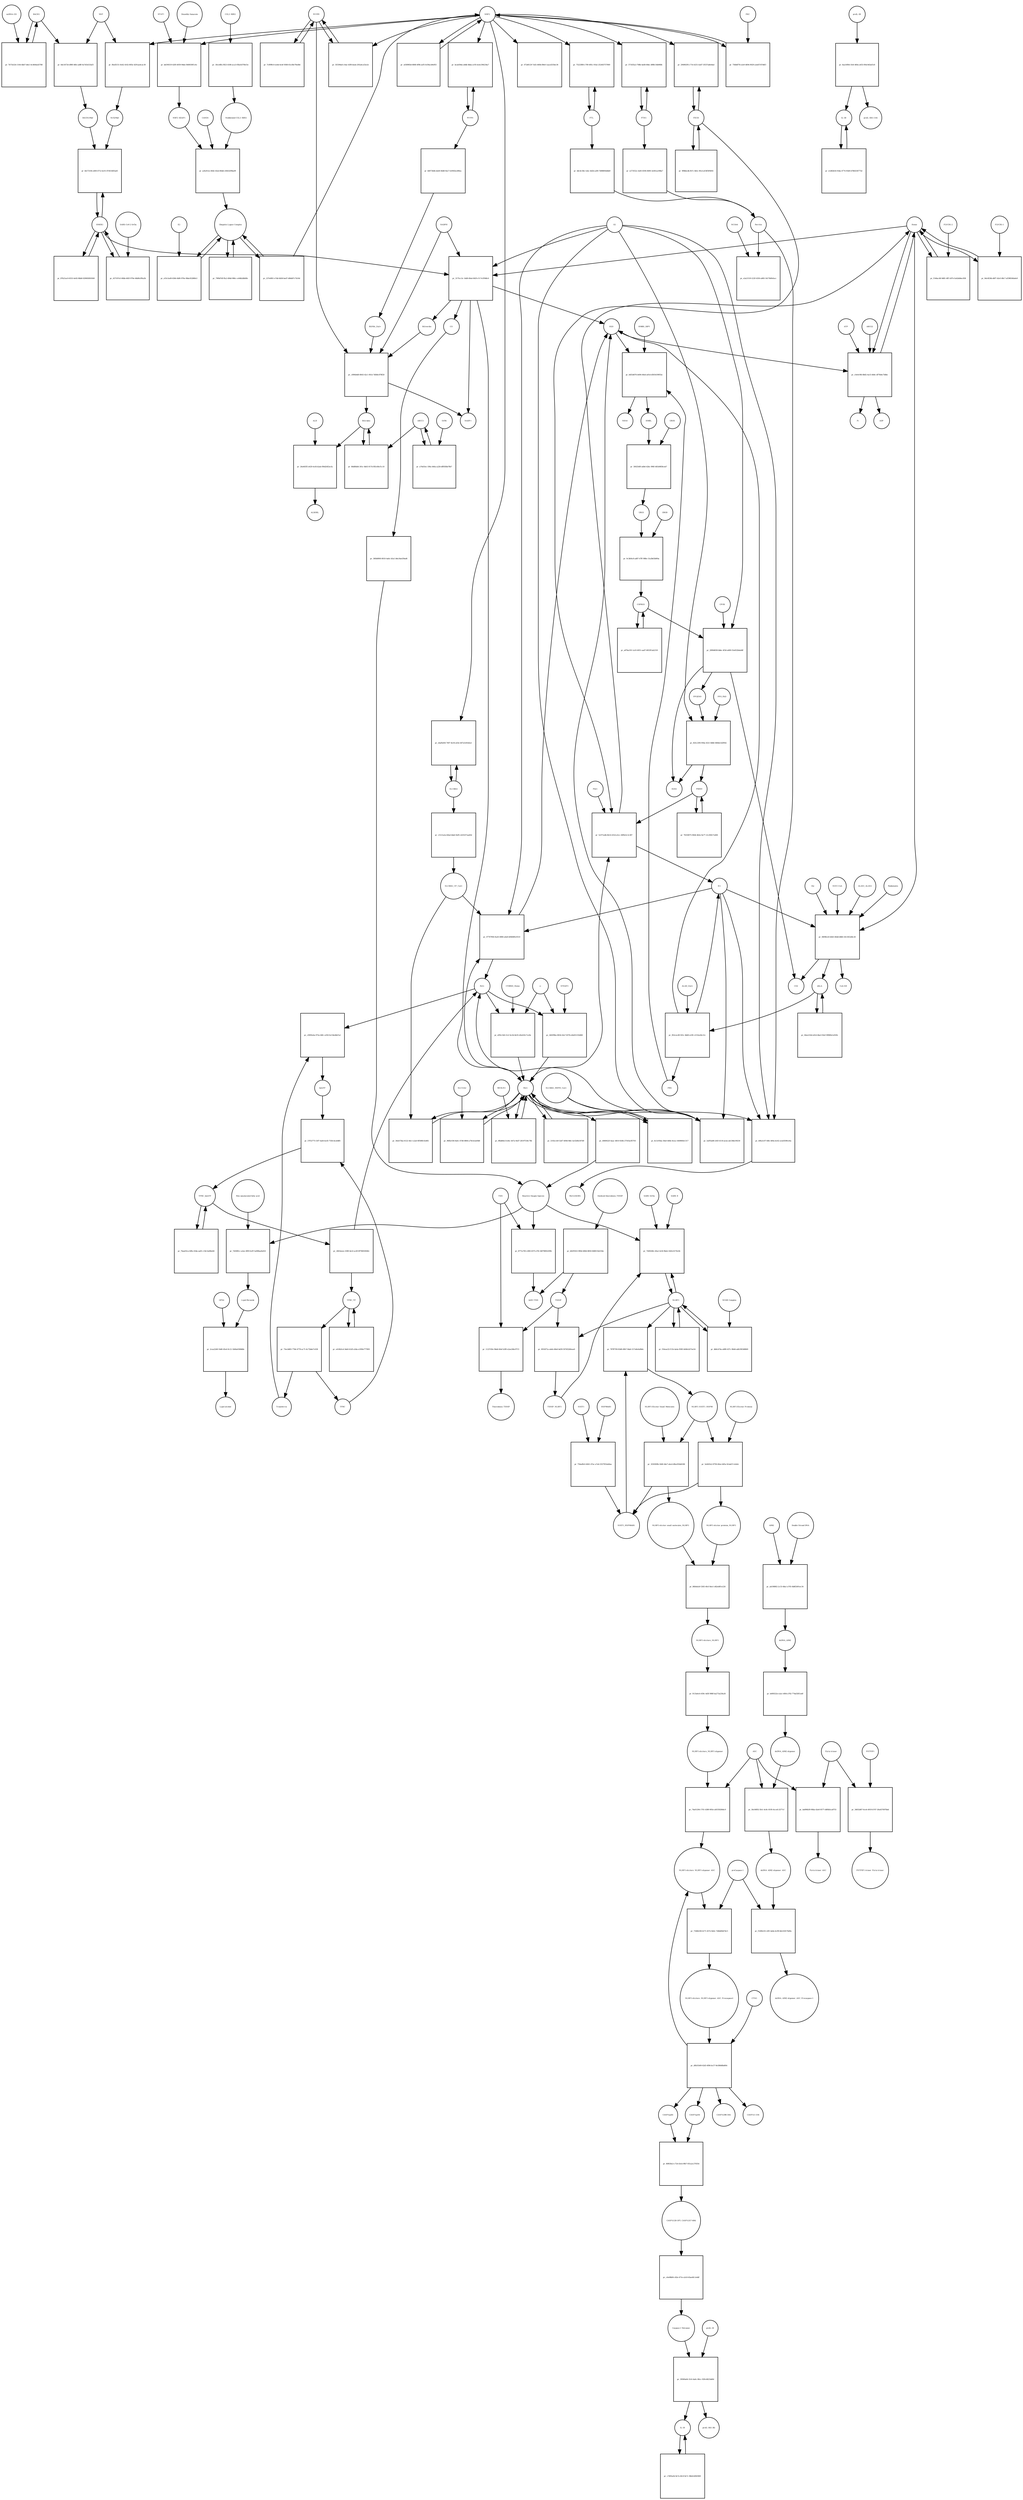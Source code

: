 strict digraph  {
Heme [annotation="urn_miriam_obo.chebi_CHEBI%3A30413", bipartite=0, cls="simple chemical", fontsize=4, label=Heme, shape=circle];
"pr_3175cc3c-14d8-49a4-843f-e7c7e1f948c6" [annotation="", bipartite=1, cls=process, fontsize=4, label="pr_3175cc3c-14d8-49a4-843f-e7c7e1f948c6", shape=square];
Biliverdin [annotation="urn_miriam_obo.chebi_CHEBI%3A17033", bipartite=0, cls="simple chemical", fontsize=4, label=Biliverdin, shape=circle];
HMOX1 [annotation=urn_miriam_uniprot_P09601, bipartite=0, cls=macromolecule, fontsize=4, label=HMOX1, shape=circle];
O2 [annotation="urn_miriam_obo.chebi_CHEBI%3A15379", bipartite=0, cls="simple chemical", fontsize=4, label=O2, shape=circle];
NADPH [annotation="urn_miriam_obo.chebi_CHEBI%3A16474", bipartite=0, cls="simple chemical", fontsize=4, label=NADPH, shape=circle];
H2O [annotation="urn_miriam_obo.chebi_CHEBI%3A15377", bipartite=0, cls="simple chemical", fontsize=4, label=H2O, shape=circle];
"Fe2+" [annotation="urn_miriam_obo.chebi_CHEBI%3A29033", bipartite=0, cls="simple chemical", fontsize=4, label="Fe2+", shape=circle];
"NADP+" [annotation="urn_miriam_obo.chebi_CHEBI%3A18009", bipartite=0, cls="simple chemical", fontsize=4, label="NADP+", shape=circle];
CO [annotation="urn_miriam_obo.chebi_CHEBI%3A17245", bipartite=0, cls="simple chemical", fontsize=4, label=CO, shape=circle];
"pr_f146ac48-9d81-4ff1-bf7e-fa42dd4ec858" [annotation="", bipartite=1, cls=process, fontsize=4, label="pr_f146ac48-9d81-4ff1-bf7e-fa42dd4ec858", shape=square];
"FLVCR1-2" [annotation=urn_miriam_uniprot_Q9Y5Y0, bipartite=0, cls=macromolecule, fontsize=4, label="FLVCR1-2", shape=circle];
"pr_c894b4d0-8643-42c1-9fcb-7dfd6c878f20" [annotation="", bipartite=1, cls=process, fontsize=4, label="pr_c894b4d0-8643-42c1-9fcb-7dfd6c878f20", shape=square];
Bilirubin [annotation="urn_miriam_obo.chebi_CHEBI%3A16990", bipartite=0, cls="simple chemical", fontsize=4, label=Bilirubin, shape=circle];
BLVRB [annotation=urn_miriam_uniprot_P30043, bipartite=0, cls=macromolecule, fontsize=4, label=BLVRB, shape=circle];
"BLVRA_Zn2+" [annotation="urn_miriam_obo.chebi_CHEBI%3A29805|urn_miriam_uniprot_P53004", bipartite=0, cls=complex, fontsize=4, label="BLVRA_Zn2+", shape=circle];
"pr_86d8fdd4-301c-4b03-917d-f85c68cf1c10" [annotation="", bipartite=1, cls=process, fontsize=4, label="pr_86d8fdd4-301c-4b03-917d-f85c68cf1c10", shape=square];
ABCC1 [annotation=urn_miriam_uniprot_P02768, bipartite=0, cls=macromolecule, fontsize=4, label=ABCC1, shape=circle];
"pr_24e465f5-e629-4cfd-b2ab-f06d24f2ecfa" [annotation="", bipartite=1, cls=process, fontsize=4, label="pr_24e465f5-e629-4cfd-b2ab-f06d24f2ecfa", shape=square];
ALB [annotation=urn_miriam_uniprot_P02768, bipartite=0, cls=macromolecule, fontsize=4, label=ALB, shape=circle];
"ALB/BIL" [annotation="urn_miriam_uniprot_P02768|urn_miriam_obo.chebi_CHEBI%3A16990", bipartite=0, cls=complex, fontsize=4, label="ALB/BIL", shape=circle];
NRF2 [annotation="", bipartite=0, cls=macromolecule, fontsize=4, label=NRF2, shape=circle];
"pr_f6ed5151-0e42-4162-805e-4291aa4cac30" [annotation="", bipartite=1, cls=process, fontsize=4, label="pr_f6ed5151-0e42-4162-805e-4291aa4cac30", shape=square];
MAF [annotation=urn_miriam_uniprot_O75444, bipartite=0, cls=macromolecule, fontsize=4, label=MAF, shape=circle];
"Nrf2/Maf" [annotation="", bipartite=0, cls=complex, fontsize=4, label="Nrf2/Maf", shape=circle];
"pr_6dc54724-d98f-46fe-ad8f-0a7d1b533af3" [annotation="", bipartite=1, cls=process, fontsize=4, label="pr_6dc54724-d98f-46fe-ad8f-0a7d1b533af3", shape=square];
BACH1 [annotation=urn_miriam_uniprot_O14867, bipartite=0, cls=macromolecule, fontsize=4, label=BACH1, shape=circle];
"BACH1/Maf" [annotation="", bipartite=0, cls=complex, fontsize=4, label="BACH1/Maf", shape=circle];
"pr_7b71b324-1164-4bb7-b4e1-6c4644a43788" [annotation="", bipartite=1, cls=process, fontsize=4, label="pr_7b71b324-1164-4bb7-b4e1-6c4644a43788", shape=square];
"miRNA-155" [annotation=urn_miriam_ncbigene_406947, bipartite=0, cls="nucleic acid feature", fontsize=4, label="miRNA-155", shape=circle];
"pr_bfe73104-e400-4712-bc01-87d51fdf3ad5" [annotation="", bipartite=1, cls=process, fontsize=4, label="pr_bfe73104-e400-4712-bc01-87d51fdf3ad5", shape=square];
PRIN9 [annotation="urn_miriam_obo.chebi_CHEBI%3A15430", bipartite=0, cls="simple chemical", fontsize=4, label=PRIN9, shape=circle];
"pr_5c071edb-6b14-431d-a5cc-40f0e5c3c387" [annotation="", bipartite=1, cls=process, fontsize=4, label="pr_5c071edb-6b14-431d-a5cc-40f0e5c3c387", shape=square];
FECH [annotation=urn_miriam_uniprot_P22830, bipartite=0, cls=macromolecule, fontsize=4, label=FECH, shape=circle];
"Pb2+" [annotation="urn_miriam_obo.chebi_CHEBI%3A27889", bipartite=0, cls="simple chemical", fontsize=4, label="Pb2+", shape=circle];
"H+" [annotation="urn_miriam_obo.chebi_CHEBI%3A15378", bipartite=0, cls="simple chemical", fontsize=4, label="H+", shape=circle];
"SUCC-CoA" [annotation="urn_miriam_obo.chebi_CHEBI%3A57292", bipartite=0, cls="simple chemical", fontsize=4, label="SUCC-CoA", shape=circle];
"pr_06f08cd3-b0d3-46dd-b8b0-20c5452d4c26" [annotation="", bipartite=1, cls=process, fontsize=4, label="pr_06f08cd3-b0d3-46dd-b8b0-20c5452d4c26", shape=square];
dALA [annotation="urn_miriam_obo.chebi_CHEBI%3A356416", bipartite=0, cls="simple chemical", fontsize=4, label=dALA, shape=circle];
ALAS1_ALAS2 [annotation="urn_miriam_uniprot_P13196|urn_miriam_uniprot_P22557", bipartite=0, cls=complex, fontsize=4, label=ALAS1_ALAS2, shape=circle];
Panhematin [annotation="urn_miriam_obo.chebi_CHEBI%3A50385", bipartite=0, cls="simple chemical", fontsize=4, label=Panhematin, shape=circle];
Gly [annotation="urn_miriam_obo.chebi_CHEBI%3A57305", bipartite=0, cls="simple chemical", fontsize=4, label=Gly, shape=circle];
"CoA-SH" [annotation="urn_miriam_obo.chebi_CHEBI%3A15346", bipartite=0, cls="simple chemical", fontsize=4, label="CoA-SH", shape=circle];
CO2 [annotation="urn_miriam_obo.chebi_CHEBI%3A16526", bipartite=0, cls="simple chemical", fontsize=4, label=CO2, shape=circle];
"pr_bd190319-42f0-4059-94de-f460030f1c6c" [annotation="", bipartite=1, cls=process, fontsize=4, label="pr_bd190319-42f0-4059-94de-f460030f1c6c", shape=square];
KEAP1 [annotation=urn_miriam_uniprot_Q14145, bipartite=0, cls=macromolecule, fontsize=4, label=KEAP1, shape=circle];
NRF2_KEAP1 [annotation="urn_miriam_uniprot_Q14145|urn_miriam_uniprot_Q16236", bipartite=0, cls=complex, fontsize=4, label=NRF2_KEAP1, shape=circle];
"Dimethly fumarate" [annotation="urn_miriam_obo.chebi_CHEBI%3A76004", bipartite=0, cls="simple chemical", fontsize=4, label="Dimethly fumarate", shape=circle];
"Ubiquitin Ligase Complex" [annotation="urn_miriam_uniprot_Q14145|urn_miriam_uniprot_Q15843|urn_miriam_uniprot_Q13618|urn_miriam_uniprot_P62877|urn_miriam_uniprot_Q16236|urn_miriam_uniprot_P0CG48|urn_miriam_pubmed_19940261|urn_miriam_interpro_IPR000608", bipartite=0, cls=complex, fontsize=4, label="Ubiquitin Ligase Complex", shape=circle];
"pr_79f8d7df-ffa2-494d-986c-ce9db2dbfdfe" [annotation="", bipartite=1, cls=process, fontsize=4, label="pr_79f8d7df-ffa2-494d-986c-ce9db2dbfdfe", shape=square];
"pr_952cecd9-501c-4b60-a10f-c2152a26c21c" [annotation="", bipartite=1, cls=process, fontsize=4, label="pr_952cecd9-501c-4b60-a10f-c2152a26c21c", shape=square];
PBG [annotation="urn_miriam_obo.chebi_CHEBI%3A58126", bipartite=0, cls="simple chemical", fontsize=4, label=PBG, shape=circle];
"ALAD_Zn2+" [annotation="urn_miriam_uniprot_P13716|urn_miriam_obo.chebi_CHEBI%3A29105", bipartite=0, cls=complex, fontsize=4, label="ALAD_Zn2+", shape=circle];
"pr_6d55d676-b494-40ed-a81d-d5054199f1bc" [annotation="", bipartite=1, cls=process, fontsize=4, label="pr_6d55d676-b494-40ed-a81d-d5054199f1bc", shape=square];
HMBL [annotation="urn_miriam_obo.chebi_CHEBI%3A57845", bipartite=0, cls="simple chemical", fontsize=4, label=HMBL, shape=circle];
HMBS_DIPY [annotation="urn_miriam_obo.chebi_CHEBI%3A36319|urn_miriam_uniprot_P08397", bipartite=0, cls=complex, fontsize=4, label=HMBS_DIPY, shape=circle];
"NH4+" [annotation="urn_miriam_obo.chebi_CHEBI%3A28938", bipartite=0, cls="simple chemical", fontsize=4, label="NH4+", shape=circle];
"pr_300254f0-a6b6-42bc-996f-481b9858ceb7" [annotation="", bipartite=1, cls=process, fontsize=4, label="pr_300254f0-a6b6-42bc-996f-481b9858ceb7", shape=square];
URO3 [annotation="urn_miriam_obo.chebi_CHEBI%3A15437", bipartite=0, cls="simple chemical", fontsize=4, label=URO3, shape=circle];
UROS [annotation=urn_miriam_uniprot_P10746, bipartite=0, cls=macromolecule, fontsize=4, label=UROS, shape=circle];
"pr_9c3bf4c8-ad87-47ff-988e-15a3b63b9f4a" [annotation="", bipartite=1, cls=process, fontsize=4, label="pr_9c3bf4c8-ad87-47ff-988e-15a3b63b9f4a", shape=square];
COPRO3 [annotation="urn_miriam_obo.chebi_CHEBI%3A15439", bipartite=0, cls="simple chemical", fontsize=4, label=COPRO3, shape=circle];
UROD [annotation=urn_miriam_uniprot_P06132, bipartite=0, cls=macromolecule, fontsize=4, label=UROD, shape=circle];
"pr_2890d838-bbbc-4f3d-a689-55e832b4a8df" [annotation="", bipartite=1, cls=process, fontsize=4, label="pr_2890d838-bbbc-4f3d-a689-55e832b4a8df", shape=square];
PPGEN9 [annotation="urn_miriam_obo.chebi_CHEBI%3A15435", bipartite=0, cls="simple chemical", fontsize=4, label=PPGEN9, shape=circle];
CPOX [annotation=urn_miriam_uniprot_P36551, bipartite=0, cls=macromolecule, fontsize=4, label=CPOX, shape=circle];
H2O2 [annotation="urn_miriam_obo.chebi_CHEBI%3A16240", bipartite=0, cls="simple chemical", fontsize=4, label=H2O2, shape=circle];
"pr_825c23f4-956a-4321-8db6-468de1d2f042" [annotation="", bipartite=1, cls=process, fontsize=4, label="pr_825c23f4-956a-4321-8db6-468de1d2f042", shape=square];
PPO_FAD [annotation="urn_miriam_obo.chebi_CHEBI%3A16238|urn_miriam_uniprot_P50336", bipartite=0, cls=complex, fontsize=4, label=PPO_FAD, shape=circle];
"pr_a038983d-6868-4f9b-aef5-fe59acb9ef03" [annotation="", bipartite=1, cls=process, fontsize=4, label="pr_a038983d-6868-4f9b-aef5-fe59acb9ef03", shape=square];
"pr_04ee216d-e61d-4ba3-92ef-99969e1e929c" [annotation="", bipartite=1, cls="uncertain process", fontsize=4, label="pr_04ee216d-e61d-4ba3-92ef-99969e1e929c", shape=square];
"pr_a87ba105-1a10-4051-aad7-6833f1ab2310" [annotation="", bipartite=1, cls="uncertain process", fontsize=4, label="pr_a87ba105-1a10-4051-aad7-6833f1ab2310", shape=square];
"pr_70250075-9644-4b5e-9a77-21c00417e406" [annotation="", bipartite=1, cls="uncertain process", fontsize=4, label="pr_70250075-9644-4b5e-9a77-21c00417e406", shape=square];
"Poly-unsaturated fatty acid" [annotation="urn_miriam_obo.chebi_CHEBI%3A26208", bipartite=0, cls="simple chemical", fontsize=4, label="Poly-unsaturated fatty acid", shape=circle];
"pr_7d349fcc-a2ee-4993-bcff-5a908aa9a921" [annotation="", bipartite=1, cls=process, fontsize=4, label="pr_7d349fcc-a2ee-4993-bcff-5a908aa9a921", shape=square];
"Lipid Peroxide" [annotation="urn_miriam_obo.chebi_CHEBI%3A61051", bipartite=0, cls="simple chemical", fontsize=4, label="Lipid Peroxide", shape=circle];
"Reactive Oxygen Species" [annotation="urn_miriam_obo.chebi_CHEBI%3A26523", bipartite=0, cls="simple chemical", fontsize=4, label="Reactive Oxygen Species", shape=circle];
"pr_49fa3c07-fdfe-400a-bc62-a1a6359fce6a" [annotation="", bipartite=1, cls=process, fontsize=4, label="pr_49fa3c07-fdfe-400a-bc62-a1a6359fce6a", shape=square];
"Fe(3+)O(OH)" [annotation="urn_miriam_obo.chebi_CHEBI%3A78619", bipartite=0, cls="simple chemical", fontsize=4, label="Fe(3+)O(OH)", shape=circle];
Ferritin [annotation=urn_miriam_uniprot_P02794, bipartite=0, cls=complex, fontsize=4, label=Ferritin, shape=circle];
"pr_56eb73ba-6122-44c1-a2af-8f508fc62d92" [annotation="", bipartite=1, cls=process, fontsize=4, label="pr_56eb73ba-6122-44c1-a2af-8f508fc62d92", shape=square];
"SLC40A1_CP_Cu2+" [annotation="urn_miriam_uniprot_P00450|urn_miriam_uniprot_Q9NP59|urn_miriam_obo.chebi_CHEBI%3A29036", bipartite=0, cls=complex, fontsize=4, label="SLC40A1_CP_Cu2+", shape=circle];
"pr_07767904-9a20-4980-a4e8-b9466f6c0510" [annotation="", bipartite=1, cls=process, fontsize=4, label="pr_07767904-9a20-4980-a4e8-b9466f6c0510", shape=square];
"Fe3+" [annotation="urn_miriam_obo.chebi_CHEBI%3A29034", bipartite=0, cls="simple chemical", fontsize=4, label="Fe3+", shape=circle];
SLC40A1 [annotation=urn_miriam_ncbigene_30061, bipartite=0, cls="nucleic acid feature", fontsize=4, label=SLC40A1, shape=circle];
"pr_ebafb264-7407-4e34-a43e-b47a5245d2a1" [annotation="", bipartite=1, cls=process, fontsize=4, label="pr_ebafb264-7407-4e34-a43e-b47a5245d2a1", shape=square];
FTH1 [annotation=urn_miriam_ncbigene_2495, bipartite=0, cls="nucleic acid feature", fontsize=4, label=FTH1, shape=circle];
"pr_571835a3-768b-4a68-84bc-d98fc54b968b" [annotation="", bipartite=1, cls=process, fontsize=4, label="pr_571835a3-768b-4a68-84bc-d98fc54b968b", shape=square];
FTL [annotation=urn_miriam_ncbigene_2512, bipartite=0, cls="nucleic acid feature", fontsize=4, label=FTL, shape=circle];
"pr_75223f80-c709-495c-91b2-252403757069" [annotation="", bipartite=1, cls=process, fontsize=4, label="pr_75223f80-c709-495c-91b2-252403757069", shape=square];
"pr_e273552c-fa60-4594-8490-3e041acf88a7" [annotation="", bipartite=1, cls=process, fontsize=4, label="pr_e273552c-fa60-4594-8490-3e041acf88a7", shape=square];
"pr_ddc4c58e-1ebc-4d2b-a2f8-7d088f44dbb9" [annotation="", bipartite=1, cls=process, fontsize=4, label="pr_ddc4c58e-1ebc-4d2b-a2f8-7d088f44dbb9", shape=square];
"pr_29490295-c714-4251-b2d7-3f337abfe8ad" [annotation="", bipartite=1, cls=process, fontsize=4, label="pr_29490295-c714-4251-b2d7-3f337abfe8ad", shape=square];
"pr_9f8bbcdb-fb7c-4b5c-9fcd-af34f5ff4f45" [annotation="", bipartite=1, cls=process, fontsize=4, label="pr_9f8bbcdb-fb7c-4b5c-9fcd-af34f5ff4f45", shape=square];
"pr_87b21ac0-6553-4e92-8bb8-029083850560" [annotation="", bipartite=1, cls=process, fontsize=4, label="pr_87b21ac0-6553-4e92-8bb8-029083850560", shape=square];
BLVRA [annotation=urn_miriam_ncbigene_644, bipartite=0, cls="nucleic acid feature", fontsize=4, label=BLVRA, shape=circle];
"pr_bcab59da-a8db-4bba-a193-dcdc394234a7" [annotation="", bipartite=1, cls=process, fontsize=4, label="pr_bcab59da-a8db-4bba-a193-dcdc394234a7", shape=square];
"pr_5f3394a6-c0ae-43f8-beab-205a4ca52e2e" [annotation="", bipartite=1, cls=process, fontsize=4, label="pr_5f3394a6-c0ae-43f8-beab-205a4ca52e2e", shape=square];
"pr_7c899fc0-ee4d-4cbf-9368-61e38e79ed0d" [annotation="", bipartite=1, cls=process, fontsize=4, label="pr_7c899fc0-ee4d-4cbf-9368-61e38e79ed0d", shape=square];
"pr_b6073b4b-deb9-46d8-9ee7-b1f602e289ea" [annotation="", bipartite=1, cls=process, fontsize=4, label="pr_b6073b4b-deb9-46d8-9ee7-b1f602e289ea", shape=square];
"pr_c5121a2a-b9ad-4da6-9ef0-cb35257aad5d" [annotation="", bipartite=1, cls=process, fontsize=4, label="pr_c5121a2a-b9ad-4da6-9ef0-cb35257aad5d", shape=square];
"pr_e2a21519-223f-4350-a865-5417b0fefacc" [annotation="", bipartite=1, cls=process, fontsize=4, label="pr_e2a21519-223f-4350-a865-5417b0fefacc", shape=square];
NCOA4 [annotation=urn_miriam_uniprot_Q13772, bipartite=0, cls=macromolecule, fontsize=4, label=NCOA4, shape=circle];
"pr_ef92c1b0-21cf-4c2b-8e55-d3e410c7ce9e" [annotation="", bipartite=1, cls=process, fontsize=4, label="pr_ef92c1b0-21cf-4c2b-8e55-d3e410c7ce9e", shape=square];
CYBRD1_Heme [annotation="urn_miriam_uniprot_Q53TN4|urn_miriam_obo.chebi_CHEBI%3A30413", bipartite=0, cls=complex, fontsize=4, label=CYBRD1_Heme, shape=circle];
"e-" [annotation="urn_miriam_obo.chebi_CHEBI%3A10545", bipartite=0, cls="simple chemical", fontsize=4, label="e-", shape=circle];
"pr_96fbc036-8a0c-47d6-8804-a78cfa5af0d6" [annotation="", bipartite=1, cls=process, fontsize=4, label="pr_96fbc036-8a0c-47d6-8804-a78cfa5af0d6", shape=square];
SLC11A2 [annotation=urn_miriam_uniprot_P49281, bipartite=0, cls=macromolecule, fontsize=4, label=SLC11A2, shape=circle];
"pr_2caa22d0-54d0-45e4-9c12-1b84a0368dbb" [annotation="", bipartite=1, cls=process, fontsize=4, label="pr_2caa22d0-54d0-45e4-9c12-1b84a0368dbb", shape=square];
"Lipid alcohol" [annotation="urn_miriam_obo.chebi_CHEBI%3A24026", bipartite=0, cls="simple chemical", fontsize=4, label="Lipid alcohol", shape=circle];
GPX4 [annotation=urn_miriam_uniprot_P36969, bipartite=0, cls=macromolecule, fontsize=4, label=GPX4, shape=circle];
"pr_437187e5-06bb-465f-979e-64bf6cff6a3b" [annotation="", bipartite=1, cls=process, fontsize=4, label="pr_437187e5-06bb-465f-979e-64bf6cff6a3b", shape=square];
"SARS-CoV-2 Orf3a" [annotation="urn_miriam_uniprot_P0DTC3|urn_miriam_taxonomy_2697049", bipartite=0, cls=macromolecule, fontsize=4, label="SARS-CoV-2 Orf3a", shape=circle];
"pr_4949022f-4aac-4810-920b-27503a3f5703" [annotation="", bipartite=1, cls=process, fontsize=4, label="pr_4949022f-4aac-4810-920b-27503a3f5703", shape=square];
"pr_a74d1fec-59fa-446a-a228-dff85fbb78b7" [annotation="", bipartite=1, cls=process, fontsize=4, label="pr_a74d1fec-59fa-446a-a228-dff85fbb78b7", shape=square];
Orf9c [annotation=urn_miriam_taxonomy_2697049, bipartite=0, cls=macromolecule, fontsize=4, label=Orf9c, shape=circle];
CUL3_RBX1 [annotation="urn_miriam_uniprot_Q13618|urn_miriam_uniprot_P62877", bipartite=0, cls=complex, fontsize=4, label=CUL3_RBX1, shape=circle];
"pr_18ce4ffa-f823-4186-aca3-05b24370b15e" [annotation="", bipartite=1, cls=process, fontsize=4, label="pr_18ce4ffa-f823-4186-aca3-05b24370b15e", shape=square];
"Neddylated CUL3_RBX1" [annotation="urn_miriam_uniprot_Q15843|urn_miriam_uniprot_Q13618|urn_miriam_uniprot_P62877", bipartite=0, cls=complex, fontsize=4, label="Neddylated CUL3_RBX1", shape=circle];
"pr_072d0129-7a02-460b-89e0-1aacd335dc36" [annotation="", bipartite=1, cls=process, fontsize=4, label="pr_072d0129-7a02-460b-89e0-1aacd335dc36", shape=square];
"pr_a2fa912e-40d2-43ed-86dd-c84432f9ba09" [annotation="", bipartite=1, cls=process, fontsize=4, label="pr_a2fa912e-40d2-43ed-86dd-c84432f9ba09", shape=square];
CAND1 [annotation=urn_miriam_uniprot_Q86VP6, bipartite=0, cls=macromolecule, fontsize=4, label=CAND1, shape=circle];
E2 [annotation=urn_miriam_interpro_IPR000608, bipartite=0, cls=macromolecule, fontsize=4, label=E2, shape=circle];
"pr_e55c5a49-6364-4bf6-976e-9bbc65286fe3" [annotation="", bipartite=1, cls=process, fontsize=4, label="pr_e55c5a49-6364-4bf6-976e-9bbc65286fe3", shape=square];
"pr_756b6f78-e2e9-4694-9029-a3a657d7d4f3" [annotation="", bipartite=1, cls=process, fontsize=4, label="pr_756b6f78-e2e9-4694-9029-a3a657d7d4f3", shape=square];
PKC [annotation="urn_miriam_pubmed_12198130|urn_miriam_interpro_IPR012233", bipartite=0, cls=macromolecule, fontsize=4, label=PKC, shape=circle];
"pr_9dc4f24b-d6f7-42e5-88c7-af398340a6e9" [annotation="", bipartite=1, cls=process, fontsize=4, label="pr_9dc4f24b-d6f7-42e5-88c7-af398340a6e9", shape=square];
"FLVCR1-1" [annotation=urn_miriam_uniprot_Q9Y5Y0, bipartite=0, cls=macromolecule, fontsize=4, label="FLVCR1-1", shape=circle];
"pr_c0e0c9fd-8b82-4a15-8d4c-df70b4c7b8bc" [annotation="", bipartite=1, cls=process, fontsize=4, label="pr_c0e0c9fd-8b82-4a15-8d4c-df70b4c7b8bc", shape=square];
ABCG2 [annotation=urn_miriam_uniprot_Q9UNQ0, bipartite=0, cls="macromolecule multimer", fontsize=4, label=ABCG2, shape=circle];
ATP [annotation="urn_miriam_obo.chebi_CHEBI%3A30616", bipartite=0, cls="simple chemical", fontsize=4, label=ATP, shape=circle];
Pi [annotation="urn_miriam_obo.chebi_CHEBI%3A18367", bipartite=0, cls="simple chemical", fontsize=4, label=Pi, shape=circle];
ADP [annotation="urn_miriam_obo.chebi_CHEBI%3A456216", bipartite=0, cls="simple chemical", fontsize=4, label=ADP, shape=circle];
"pr_8c3c95ba-30a0-468e-8cea-1669060e1317" [annotation="", bipartite=1, cls=process, fontsize=4, label="pr_8c3c95ba-30a0-468e-8cea-1669060e1317", shape=square];
"SLC40A1_HEPH_Cu2+" [annotation="urn_miriam_uniprot_Q9BQS7|urn_miriam_uniprot_Q9NP59|urn_miriam_obo.chebi_CHEBI%3A28694", bipartite=0, cls=complex, fontsize=4, label="SLC40A1_HEPH_Cu2+", shape=circle];
"pr_5af93a88-245f-4118-ae2a-ab136bc09230" [annotation="", bipartite=1, cls=process, fontsize=4, label="pr_5af93a88-245f-4118-ae2a-ab136bc09230", shape=square];
"pr_c9093e4a-972a-46fc-a350-fa134e4bb7a2" [annotation="", bipartite=1, cls=process, fontsize=4, label="pr_c9093e4a-972a-46fc-a350-fa134e4bb7a2", shape=square];
Transferrin [annotation=urn_miriam_uniprot_P02787, bipartite=0, cls=macromolecule, fontsize=4, label=Transferrin, shape=circle];
holoTF [annotation="urn_miriam_uniprot_P02787|urn_miriam_obo.chebi_CHEBI%3A29034", bipartite=0, cls=complex, fontsize=4, label=holoTF, shape=circle];
TFRC [annotation=urn_miriam_uniprot_P02786, bipartite=0, cls="macromolecule multimer", fontsize=4, label=TFRC, shape=circle];
"pr_57f52775-53f7-4afd-bcd5-755fc4ca0d85" [annotation="", bipartite=1, cls=process, fontsize=4, label="pr_57f52775-53f7-4afd-bcd5-755fc4ca0d85", shape=square];
TFRC_holoTF [annotation="urn_miriam_uniprot_P02787|urn_miriam_obo.chebi_CHEBI%3A29034|urn_miriam_uniprot_P02786", bipartite=0, cls=complex, fontsize=4, label=TFRC_holoTF, shape=circle];
"pr_7baa03ca-b9fa-43da-aa81-c54c5afd6a9d" [annotation="", bipartite=1, cls=process, fontsize=4, label="pr_7baa03ca-b9fa-43da-aa81-c54c5afd6a9d", shape=square];
"pr_2663eeee-2589-4e22-ac6f-8f706f20040c" [annotation="", bipartite=1, cls=process, fontsize=4, label="pr_2663eeee-2589-4e22-ac6f-8f706f20040c", shape=square];
TFRC_TF [annotation="urn_miriam_uniprot_P02787|urn_miriam_uniprot_P02786", bipartite=0, cls=complex, fontsize=4, label=TFRC_TF, shape=circle];
"pr_2bf2f96a-0834-43a7-837b-e0e65131b060" [annotation="", bipartite=1, cls=process, fontsize=4, label="pr_2bf2f96a-0834-43a7-837b-e0e65131b060", shape=square];
STEAP3 [annotation=urn_miriam_uniprot_Q658P3, bipartite=0, cls=macromolecule, fontsize=4, label=STEAP3, shape=circle];
"pr_9fbd66e3-b34c-447a-9ed7-28197536c78b" [annotation="", bipartite=1, cls=process, fontsize=4, label="pr_9fbd66e3-b34c-447a-9ed7-28197536c78b", shape=square];
MCOLN1 [annotation=urn_miriam_uniprot_Q9GZU1, bipartite=0, cls=macromolecule, fontsize=4, label=MCOLN1, shape=circle];
"pr_5192ccb9-52d7-409d-9bfc-bcf2d9e307d9" [annotation="", bipartite=1, cls=process, fontsize=4, label="pr_5192ccb9-52d7-409d-9bfc-bcf2d9e307d9", shape=square];
"pr_e416b3cd-3de8-41d5-a5da-e1f00e777893" [annotation="", bipartite=1, cls=process, fontsize=4, label="pr_e416b3cd-3de8-41d5-a5da-e1f00e777893", shape=square];
"pr_73ecb865-77b6-4778-ac71-6c72bde7c638" [annotation="", bipartite=1, cls=process, fontsize=4, label="pr_73ecb865-77b6-4778-ac71-6c72bde7c638", shape=square];
"pr_237e6f61-e7dd-4b58-bed7-d84d67c7b19d" [annotation="", bipartite=1, cls=process, fontsize=4, label="pr_237e6f61-e7dd-4b58-bed7-d84d67c7b19d", shape=square];
"Oxidized thioredoxin_TXNIP" [annotation="urn_miriam_uniprot_P10599|urn_miriam_uniprot_Q9H3M7", bipartite=0, cls=complex, fontsize=4, label="Oxidized thioredoxin_TXNIP", shape=circle];
"pr_b82f5923-990d-480d-8850-848015b253bc" [annotation="", bipartite=1, cls=process, fontsize=4, label="pr_b82f5923-990d-480d-8850-848015b253bc", shape=square];
TXNIP [annotation=urn_miriam_uniprot_Q9H3M7, bipartite=0, cls=macromolecule, fontsize=4, label=TXNIP, shape=circle];
"2xHC-TXN" [annotation=urn_miriam_uniprot_P10599, bipartite=0, cls=macromolecule, fontsize=4, label="2xHC-TXN", shape=circle];
NLRP3 [annotation=urn_miriam_uniprot_Q96P20, bipartite=0, cls=macromolecule, fontsize=4, label=NLRP3, shape=circle];
"pr_db8cb74a-a889-437c-9b0d-adb190348849" [annotation="", bipartite=1, cls=process, fontsize=4, label="pr_db8cb74a-a889-437c-9b0d-adb190348849", shape=square];
"Nf-KB Complex" [annotation="urn_miriam_uniprot_P19838|urn_miriam_uniprot_Q04206|urn_miriam_uniprot_Q00653", bipartite=0, cls=complex, fontsize=4, label="Nf-KB Complex", shape=circle];
"pr_f16eae32-f11b-4a4a-9585-b046cb57ee54" [annotation="", bipartite=1, cls=process, fontsize=4, label="pr_f16eae32-f11b-4a4a-9585-b046cb57ee54", shape=square];
TXN [annotation=urn_miriam_uniprot_P10599, bipartite=0, cls=macromolecule, fontsize=4, label=TXN, shape=circle];
"pr_8771e783-c800-457f-a781-66f78892299b" [annotation="", bipartite=1, cls=process, fontsize=4, label="pr_8771e783-c800-457f-a781-66f78892299b", shape=square];
"pr_11237d5e-9bdd-40ef-b3f0-e2ae24bc9715" [annotation="", bipartite=1, cls=process, fontsize=4, label="pr_11237d5e-9bdd-40ef-b3f0-e2ae24bc9715", shape=square];
Thioredoxin_TXNIP [annotation="urn_miriam_uniprot_P10599|urn_miriam_uniprot_Q9H3M7", bipartite=0, cls=complex, fontsize=4, label=Thioredoxin_TXNIP, shape=circle];
HSP90AB1 [annotation=urn_miriam_uniprot_P08238, bipartite=0, cls=macromolecule, fontsize=4, label=HSP90AB1, shape=circle];
"pr_754ad9c6-4641-47ac-a7a6-2527953ab0aa" [annotation="", bipartite=1, cls=process, fontsize=4, label="pr_754ad9c6-4641-47ac-a7a6-2527953ab0aa", shape=square];
SUGT1 [annotation=urn_miriam_uniprot_Q9Y2Z0, bipartite=0, cls=macromolecule, fontsize=4, label=SUGT1, shape=circle];
SUGT1_HSP90AB1 [annotation="urn_miriam_uniprot_P08238|urn_miriam_uniprot_Q9Y2Z0", bipartite=0, cls=complex, fontsize=4, label=SUGT1_HSP90AB1, shape=circle];
"pr_787ff709-83d8-49b7-9da6-317e8e0a9b6c" [annotation="", bipartite=1, cls=process, fontsize=4, label="pr_787ff709-83d8-49b7-9da6-317e8e0a9b6c", shape=square];
NLRP3_SUGT1_HSP90 [annotation="urn_miriam_uniprot_P08238|urn_miriam_uniprot_Q96P20|urn_miriam_uniprot_Q9Y2Z0", bipartite=0, cls=complex, fontsize=4, label=NLRP3_SUGT1_HSP90, shape=circle];
"pr_091fd71a-edeb-48e6-bd39-507d52b9eae0" [annotation="", bipartite=1, cls=process, fontsize=4, label="pr_091fd71a-edeb-48e6-bd39-507d52b9eae0", shape=square];
TXNIP_NLRP3 [annotation="urn_miriam_uniprot_Q9H3M7|urn_miriam_uniprot_Q96P20", bipartite=0, cls=complex, fontsize=4, label=TXNIP_NLRP3, shape=circle];
"NLRP3 Elicitor Proteins" [annotation="urn_miriam_uniprot_P05067|urn_miriam_uniprot_P09616", bipartite=0, cls=macromolecule, fontsize=4, label="NLRP3 Elicitor Proteins", shape=circle];
"pr_5a9d1fa2-8758-40ee-b65a-9cbab7c1e6eb" [annotation="", bipartite=1, cls=process, fontsize=4, label="pr_5a9d1fa2-8758-40ee-b65a-9cbab7c1e6eb", shape=square];
"NLRP3 elicitor proteins_NLRP3" [annotation="urn_miriam_uniprot_P09616|urn_miriam_uniprot_P05067|urn_miriam_uniprot_Q96P20", bipartite=0, cls=complex, fontsize=4, label="NLRP3 elicitor proteins_NLRP3", shape=circle];
"NLRP3 Elicitor Small Molecules" [annotation="urn_miriam_obo.chebi_CHEBI%3A46661|urn_miriam_obo.chebi_CHEBI%3A16336|urn_miriam_obo.chebi_CHEBI%3A30563", bipartite=0, cls="simple chemical", fontsize=4, label="NLRP3 Elicitor Small Molecules", shape=circle];
"pr_3256569b-3440-44e7-abcd-d9ee91bb6186" [annotation="", bipartite=1, cls=process, fontsize=4, label="pr_3256569b-3440-44e7-abcd-d9ee91bb6186", shape=square];
"NLRP3 elicitor small molecules_NLRP3" [annotation="urn_miriam_obo.chebi_CHEBI%3A46661|urn_miriam_obo.chebi_CHEBI%3A16336|urn_miriam_obo.chebi_CHEBI%3A30563|urn_miriam_uniprot_Q96P20", bipartite=0, cls=complex, fontsize=4, label="NLRP3 elicitor small molecules_NLRP3", shape=circle];
"pr_86b0afa9-5365-40cf-8ee1-d42ebffce226" [annotation="", bipartite=1, cls=process, fontsize=4, label="pr_86b0afa9-5365-40cf-8ee1-d42ebffce226", shape=square];
"NLRP3 elicitors_NLRP3" [annotation="urn_miriam_uniprot_P05067|urn_miriam_uniprot_P09616|urn_miriam_uniprot_P08238|urn_miriam_uniprot_Q96P20|urn_miriam_uniprot_Q9Y2Z0|urn_miriam_obo.chebi_CHEBI%3A46661|urn_miriam_obo.chebi_CHEBI%3A16336|urn_miriam_obo.chebi_CHEBI%3A30563", bipartite=0, cls=complex, fontsize=4, label="NLRP3 elicitors_NLRP3", shape=circle];
"pr_9133a6c6-459c-4d5f-988f-ba273a23fa26" [annotation="", bipartite=1, cls=process, fontsize=4, label="pr_9133a6c6-459c-4d5f-988f-ba273a23fa26", shape=square];
"NLRP3 elicitors_NLRP3 oligomer" [annotation="urn_miriam_obo.chebi_CHEBI%3A36080", bipartite=0, cls="complex multimer", fontsize=4, label="NLRP3 elicitors_NLRP3 oligomer", shape=circle];
"pr_74a01294-1701-4389-905e-a81f302844c9" [annotation="", bipartite=1, cls=process, fontsize=4, label="pr_74a01294-1701-4389-905e-a81f302844c9", shape=square];
ASC [annotation=urn_miriam_uniprot_Q9ULZ3, bipartite=0, cls=macromolecule, fontsize=4, label=ASC, shape=circle];
"NLRP3 elicitors_NLRP3 oligomer_ASC" [annotation="urn_miriam_uniprot_Q9ULZ3|urn_miriam_obo.chebi_CHEBI%3A36080", bipartite=0, cls="complex multimer", fontsize=4, label="NLRP3 elicitors_NLRP3 oligomer_ASC", shape=circle];
"pr_7346b106-b171-457e-8e6c-7d4b40b47dc5" [annotation="", bipartite=1, cls=process, fontsize=4, label="pr_7346b106-b171-457e-8e6c-7d4b40b47dc5", shape=square];
"proCaspase-1" [annotation=urn_miriam_uniprot_P29466, bipartite=0, cls=macromolecule, fontsize=4, label="proCaspase-1", shape=circle];
"NLRP3 elicitors_NLRP3 oligomer_ASC_Procaspase1" [annotation="urn_miriam_uniprot_P29466|urn_miriam_uniprot_Q9ULZ3", bipartite=0, cls="complex multimer", fontsize=4, label="NLRP3 elicitors_NLRP3 oligomer_ASC_Procaspase1", shape=circle];
"pr_4a896b39-96ba-42e8-9577-d4f6b5ca8755" [annotation="", bipartite=1, cls=process, fontsize=4, label="pr_4a896b39-96ba-42e8-9577-d4f6b5ca8755", shape=square];
"Pyrin trimer" [annotation=urn_miriam_uniprot_O15553, bipartite=0, cls=complex, fontsize=4, label="Pyrin trimer", shape=circle];
"Pyrin trimer_ASC" [annotation="urn_miriam_uniprot_O15553|urn_miriam_uniprot_Q9ULZ3", bipartite=0, cls=complex, fontsize=4, label="Pyrin trimer_ASC", shape=circle];
"pr_34832d67-6ce4-4919-b747-20a457697bbd" [annotation="", bipartite=1, cls=process, fontsize=4, label="pr_34832d67-6ce4-4919-b747-20a457697bbd", shape=square];
PSTPIP1 [annotation=urn_miriam_uniprot_O43586, bipartite=0, cls="macromolecule multimer", fontsize=4, label=PSTPIP1, shape=circle];
"PSTPIP1 trimer_Pyrin trimer" [annotation="urn_miriam_uniprot_O15553|urn_miriam_uniprot_O43586", bipartite=0, cls=complex, fontsize=4, label="PSTPIP1 trimer_Pyrin trimer", shape=circle];
"Double Strand DNA" [annotation="urn_miriam_obo.chebi_CHEBI%3A16991", bipartite=0, cls="simple chemical", fontsize=4, label="Double Strand DNA", shape=circle];
"pr_ab198802-2c33-48a1-a705-4b8f2491ec34" [annotation="", bipartite=1, cls=process, fontsize=4, label="pr_ab198802-2c33-48a1-a705-4b8f2491ec34", shape=square];
dsDNA_AIM2 [annotation="urn_miriam_obo.chebi_CHEBI%3A16991|urn_miriam_uniprot_O14862", bipartite=0, cls=complex, fontsize=4, label=dsDNA_AIM2, shape=circle];
AIM2 [annotation=urn_miriam_uniprot_O14862, bipartite=0, cls=macromolecule, fontsize=4, label=AIM2, shape=circle];
"pr_b490322e-e2a1-4f64-a782-774af2851a6f" [annotation="", bipartite=1, cls=process, fontsize=4, label="pr_b490322e-e2a1-4f64-a782-774af2851a6f", shape=square];
"dsDNA_AIM2 oligomer" [annotation="urn_miriam_obo.chebi_CHEBI%3A36080", bipartite=0, cls=complex, fontsize=4, label="dsDNA_AIM2 oligomer", shape=circle];
"pr_56c06f02-5fe1-4c8c-8195-6ccefc3277cf" [annotation="", bipartite=1, cls=process, fontsize=4, label="pr_56c06f02-5fe1-4c8c-8195-6ccefc3277cf", shape=square];
"dsDNA_AIM2 oligomer_ASC" [annotation="urn_miriam_obo.chebi_CHEBI%3A36080|urn_miriam_uniprot_Q9ULZ3", bipartite=0, cls=complex, fontsize=4, label="dsDNA_AIM2 oligomer_ASC", shape=circle];
"pr_f1496c03-c4f5-4a8a-bc99-b6c61817b49a" [annotation="", bipartite=1, cls=process, fontsize=4, label="pr_f1496c03-c4f5-4a8a-bc99-b6c61817b49a", shape=square];
"dsDNA_AIM2 oligomer_ASC_Procaspase-1" [annotation="", bipartite=0, cls=complex, fontsize=4, label="dsDNA_AIM2 oligomer_ASC_Procaspase-1", shape=circle];
"pr_d0b31b00-62d3-4f84-bc57-8e588d6bd60c" [annotation="", bipartite=1, cls=process, fontsize=4, label="pr_d0b31b00-62d3-4f84-bc57-8e588d6bd60c", shape=square];
"CASP1(p20)" [annotation=urn_miriam_uniprot_P29466, bipartite=0, cls=macromolecule, fontsize=4, label="CASP1(p20)", shape=circle];
CTSG [annotation=urn_miriam_uniprot_P08311, bipartite=0, cls=macromolecule, fontsize=4, label=CTSG, shape=circle];
"CASP1(298-316)" [annotation=urn_miriam_uniprot_P29466, bipartite=0, cls=macromolecule, fontsize=4, label="CASP1(298-316)", shape=circle];
"CASP1(1-119)" [annotation=urn_miriam_uniprot_P29466, bipartite=0, cls=macromolecule, fontsize=4, label="CASP1(1-119)", shape=circle];
"CASP1(p10)" [annotation=urn_miriam_uniprot_P29466, bipartite=0, cls=macromolecule, fontsize=4, label="CASP1(p10)", shape=circle];
"pr_80f63fa3-c724-43cb-9fb7-931a2c270354" [annotation="", bipartite=1, cls=process, fontsize=4, label="pr_80f63fa3-c724-43cb-9fb7-931a2c270354", shape=square];
"CASP1(120-197)_CASP1(317-404)" [annotation=urn_miriam_uniprot_P29466, bipartite=0, cls=complex, fontsize=4, label="CASP1(120-197)_CASP1(317-404)", shape=circle];
"pr_c6e08bf4-c82e-471e-a3c8-45ae4fc1e6df" [annotation="", bipartite=1, cls=process, fontsize=4, label="pr_c6e08bf4-c82e-471e-a3c8-45ae4fc1e6df", shape=square];
"Caspase-1 Tetramer" [annotation=urn_miriam_uniprot_P29466, bipartite=0, cls="complex multimer", fontsize=4, label="Caspase-1 Tetramer", shape=circle];
"proIL-1B" [annotation=urn_miriam_uniprot_P01584, bipartite=0, cls=macromolecule, fontsize=4, label="proIL-1B", shape=circle];
"pr_6aa16f0d-1fe6-460a-a653-f64c9d3af3c8" [annotation="", bipartite=1, cls=process, fontsize=4, label="pr_6aa16f0d-1fe6-460a-a653-f64c9d3af3c8", shape=square];
"IL-1B" [annotation=urn_miriam_uniprot_P01584, bipartite=0, cls=macromolecule, fontsize=4, label="IL-1B", shape=circle];
"proIL-1B(1-116)" [annotation=urn_miriam_uniprot_P01584, bipartite=0, cls=macromolecule, fontsize=4, label="proIL-1B(1-116)", shape=circle];
"pr_e1d82b54-93da-4774-95d0-b78fd336775d" [annotation="", bipartite=1, cls="omitted process", fontsize=4, label="pr_e1d82b54-93da-4774-95d0-b78fd336775d", shape=square];
"pr_7449248c-d5a2-4cfd-9beb-1b02c617b22b" [annotation="", bipartite=1, cls=process, fontsize=4, label="pr_7449248c-d5a2-4cfd-9beb-1b02c617b22b", shape=square];
"SARS E" [annotation=urn_miriam_uniprot_P59637, bipartite=0, cls=macromolecule, fontsize=4, label="SARS E", shape=circle];
"SARS Orf3a" [annotation=urn_miriam_uniprot_P59632, bipartite=0, cls=macromolecule, fontsize=4, label="SARS Orf3a", shape=circle];
"proIL-18" [annotation=urn_miriam_uniprot_Q14116, bipartite=0, cls=macromolecule, fontsize=4, label="proIL-18", shape=circle];
"pr_39360a64-1fc6-4a6c-86cc-929c4821bd0d" [annotation="", bipartite=1, cls=process, fontsize=4, label="pr_39360a64-1fc6-4a6c-86cc-929c4821bd0d", shape=square];
"IL-18" [annotation=urn_miriam_uniprot_Q14116, bipartite=0, cls=macromolecule, fontsize=4, label="IL-18", shape=circle];
"proIL-18(1-36)" [annotation=urn_miriam_uniprot_Q14116, bipartite=0, cls=macromolecule, fontsize=4, label="proIL-18(1-36)", shape=circle];
"pr_c7d93a2b-9e7a-4fc8-9e7c-94b41d945969" [annotation="", bipartite=1, cls="omitted process", fontsize=4, label="pr_c7d93a2b-9e7a-4fc8-9e7c-94b41d945969", shape=square];
"pr_360b8900-8010-4a8c-b5a1-b6e34a439ad6" [annotation="", bipartite=1, cls=process, fontsize=4, label="pr_360b8900-8010-4a8c-b5a1-b6e34a439ad6", shape=square];
Heme -> "pr_3175cc3c-14d8-49a4-843f-e7c7e1f948c6"  [annotation="", interaction_type=consumption];
Heme -> "pr_f146ac48-9d81-4ff1-bf7e-fa42dd4ec858"  [annotation="", interaction_type=consumption];
Heme -> "pr_06f08cd3-b0d3-46dd-b8b0-20c5452d4c26"  [annotation=urn_miriam_pubmed_25446301, interaction_type=inhibition];
Heme -> "pr_9dc4f24b-d6f7-42e5-88c7-af398340a6e9"  [annotation="", interaction_type=consumption];
Heme -> "pr_c0e0c9fd-8b82-4a15-8d4c-df70b4c7b8bc"  [annotation="", interaction_type=consumption];
"pr_3175cc3c-14d8-49a4-843f-e7c7e1f948c6" -> Biliverdin  [annotation="", interaction_type=production];
"pr_3175cc3c-14d8-49a4-843f-e7c7e1f948c6" -> H2O  [annotation="", interaction_type=production];
"pr_3175cc3c-14d8-49a4-843f-e7c7e1f948c6" -> "Fe2+"  [annotation="", interaction_type=production];
"pr_3175cc3c-14d8-49a4-843f-e7c7e1f948c6" -> "NADP+"  [annotation="", interaction_type=production];
"pr_3175cc3c-14d8-49a4-843f-e7c7e1f948c6" -> CO  [annotation="", interaction_type=production];
Biliverdin -> "pr_c894b4d0-8643-42c1-9fcb-7dfd6c878f20"  [annotation="", interaction_type=consumption];
HMOX1 -> "pr_3175cc3c-14d8-49a4-843f-e7c7e1f948c6"  [annotation="", interaction_type=catalysis];
HMOX1 -> "pr_bfe73104-e400-4712-bc01-87d51fdf3ad5"  [annotation="", interaction_type=consumption];
HMOX1 -> "pr_87b21ac0-6553-4e92-8bb8-029083850560"  [annotation="", interaction_type=consumption];
HMOX1 -> "pr_437187e5-06bb-465f-979e-64bf6cff6a3b"  [annotation="", interaction_type=consumption];
O2 -> "pr_3175cc3c-14d8-49a4-843f-e7c7e1f948c6"  [annotation="", interaction_type=consumption];
O2 -> "pr_2890d838-bbbc-4f3d-a689-55e832b4a8df"  [annotation="", interaction_type=consumption];
O2 -> "pr_825c23f4-956a-4321-8db6-468de1d2f042"  [annotation="", interaction_type=consumption];
O2 -> "pr_49fa3c07-fdfe-400a-bc62-a1a6359fce6a"  [annotation="", interaction_type=consumption];
O2 -> "pr_07767904-9a20-4980-a4e8-b9466f6c0510"  [annotation="", interaction_type=consumption];
O2 -> "pr_5af93a88-245f-4118-ae2a-ab136bc09230"  [annotation="", interaction_type=consumption];
NADPH -> "pr_3175cc3c-14d8-49a4-843f-e7c7e1f948c6"  [annotation="", interaction_type=consumption];
NADPH -> "pr_c894b4d0-8643-42c1-9fcb-7dfd6c878f20"  [annotation="", interaction_type=consumption];
H2O -> "pr_6d55d676-b494-40ed-a81d-d5054199f1bc"  [annotation="", interaction_type=consumption];
H2O -> "pr_c0e0c9fd-8b82-4a15-8d4c-df70b4c7b8bc"  [annotation="", interaction_type=consumption];
"Fe2+" -> "pr_5c071edb-6b14-431d-a5cc-40f0e5c3c387"  [annotation="", interaction_type=consumption];
"Fe2+" -> "pr_49fa3c07-fdfe-400a-bc62-a1a6359fce6a"  [annotation="", interaction_type=consumption];
"Fe2+" -> "pr_56eb73ba-6122-44c1-a2af-8f508fc62d92"  [annotation="", interaction_type=consumption];
"Fe2+" -> "pr_07767904-9a20-4980-a4e8-b9466f6c0510"  [annotation="", interaction_type=consumption];
"Fe2+" -> "pr_96fbc036-8a0c-47d6-8804-a78cfa5af0d6"  [annotation="", interaction_type=consumption];
"Fe2+" -> "pr_4949022f-4aac-4810-920b-27503a3f5703"  [annotation="urn_miriam_pubmed_26794443|urn_miriam_pubmed_30692038", interaction_type=catalysis];
"Fe2+" -> "pr_8c3c95ba-30a0-468e-8cea-1669060e1317"  [annotation="", interaction_type=consumption];
"Fe2+" -> "pr_5af93a88-245f-4118-ae2a-ab136bc09230"  [annotation="", interaction_type=consumption];
"Fe2+" -> "pr_9fbd66e3-b34c-447a-9ed7-28197536c78b"  [annotation="", interaction_type=consumption];
"Fe2+" -> "pr_5192ccb9-52d7-409d-9bfc-bcf2d9e307d9"  [annotation="", interaction_type=consumption];
CO -> "pr_360b8900-8010-4a8c-b5a1-b6e34a439ad6"  [annotation="urn_miriam_pubmed_28356568|urn_miriam_pubmed_25770182", interaction_type=inhibition];
"pr_f146ac48-9d81-4ff1-bf7e-fa42dd4ec858" -> Heme  [annotation="", interaction_type=production];
"FLVCR1-2" -> "pr_f146ac48-9d81-4ff1-bf7e-fa42dd4ec858"  [annotation="", interaction_type=catalysis];
"pr_c894b4d0-8643-42c1-9fcb-7dfd6c878f20" -> Bilirubin  [annotation="", interaction_type=production];
"pr_c894b4d0-8643-42c1-9fcb-7dfd6c878f20" -> "NADP+"  [annotation="", interaction_type=production];
Bilirubin -> "pr_86d8fdd4-301c-4b03-917d-f85c68cf1c10"  [annotation="", interaction_type=consumption];
Bilirubin -> "pr_24e465f5-e629-4cfd-b2ab-f06d24f2ecfa"  [annotation="", interaction_type=consumption];
BLVRB -> "pr_c894b4d0-8643-42c1-9fcb-7dfd6c878f20"  [annotation="", interaction_type=catalysis];
BLVRB -> "pr_5f3394a6-c0ae-43f8-beab-205a4ca52e2e"  [annotation="", interaction_type=consumption];
BLVRB -> "pr_7c899fc0-ee4d-4cbf-9368-61e38e79ed0d"  [annotation="", interaction_type=consumption];
"BLVRA_Zn2+" -> "pr_c894b4d0-8643-42c1-9fcb-7dfd6c878f20"  [annotation="", interaction_type=catalysis];
"pr_86d8fdd4-301c-4b03-917d-f85c68cf1c10" -> Bilirubin  [annotation="", interaction_type=production];
ABCC1 -> "pr_86d8fdd4-301c-4b03-917d-f85c68cf1c10"  [annotation="", interaction_type=catalysis];
ABCC1 -> "pr_a74d1fec-59fa-446a-a228-dff85fbb78b7"  [annotation="", interaction_type=consumption];
"pr_24e465f5-e629-4cfd-b2ab-f06d24f2ecfa" -> "ALB/BIL"  [annotation="", interaction_type=production];
ALB -> "pr_24e465f5-e629-4cfd-b2ab-f06d24f2ecfa"  [annotation="", interaction_type=consumption];
NRF2 -> "pr_f6ed5151-0e42-4162-805e-4291aa4cac30"  [annotation="", interaction_type=consumption];
NRF2 -> "pr_bd190319-42f0-4059-94de-f460030f1c6c"  [annotation="", interaction_type=consumption];
NRF2 -> "pr_a038983d-6868-4f9b-aef5-fe59acb9ef03"  [annotation="", interaction_type=consumption];
NRF2 -> "pr_ebafb264-7407-4e34-a43e-b47a5245d2a1"  [annotation=urn_miriam_pubmed_30692038, interaction_type=catalysis];
NRF2 -> "pr_571835a3-768b-4a68-84bc-d98fc54b968b"  [annotation=urn_miriam_pubmed_30692038, interaction_type=catalysis];
NRF2 -> "pr_75223f80-c709-495c-91b2-252403757069"  [annotation=urn_miriam_pubmed_30692038, interaction_type=catalysis];
NRF2 -> "pr_29490295-c714-4251-b2d7-3f337abfe8ad"  [annotation="urn_miriam_pubmed_30692038|urn_miriam_pubmed_23766848", interaction_type=catalysis];
NRF2 -> "pr_bcab59da-a8db-4bba-a193-dcdc394234a7"  [annotation=urn_miriam_pubmed_30692038, interaction_type=catalysis];
NRF2 -> "pr_5f3394a6-c0ae-43f8-beab-205a4ca52e2e"  [annotation=urn_miriam_pubmed_30692038, interaction_type=catalysis];
NRF2 -> "pr_072d0129-7a02-460b-89e0-1aacd335dc36"  [annotation="", interaction_type=consumption];
NRF2 -> "pr_756b6f78-e2e9-4694-9029-a3a657d7d4f3"  [annotation="", interaction_type=consumption];
"pr_f6ed5151-0e42-4162-805e-4291aa4cac30" -> "Nrf2/Maf"  [annotation="", interaction_type=production];
MAF -> "pr_f6ed5151-0e42-4162-805e-4291aa4cac30"  [annotation="", interaction_type=consumption];
MAF -> "pr_6dc54724-d98f-46fe-ad8f-0a7d1b533af3"  [annotation="", interaction_type=consumption];
"Nrf2/Maf" -> "pr_bfe73104-e400-4712-bc01-87d51fdf3ad5"  [annotation="urn_miriam_pubmed_10473555|urn_miriam_pubmed_31827672|urn_miriam_pubmed_30692038|urn_miriam_pubmed_29717933", interaction_type=catalysis];
"pr_6dc54724-d98f-46fe-ad8f-0a7d1b533af3" -> "BACH1/Maf"  [annotation="", interaction_type=production];
BACH1 -> "pr_6dc54724-d98f-46fe-ad8f-0a7d1b533af3"  [annotation="", interaction_type=consumption];
BACH1 -> "pr_7b71b324-1164-4bb7-b4e1-6c4644a43788"  [annotation="", interaction_type=consumption];
"BACH1/Maf" -> "pr_bfe73104-e400-4712-bc01-87d51fdf3ad5"  [annotation="urn_miriam_pubmed_10473555|urn_miriam_pubmed_31827672|urn_miriam_pubmed_30692038|urn_miriam_pubmed_29717933", interaction_type=inhibition];
"pr_7b71b324-1164-4bb7-b4e1-6c4644a43788" -> BACH1  [annotation="", interaction_type=production];
"miRNA-155" -> "pr_7b71b324-1164-4bb7-b4e1-6c4644a43788"  [annotation="urn_miriam_pubmed_28082120|urn_miriam_pubmed_21982894", interaction_type=inhibition];
"pr_bfe73104-e400-4712-bc01-87d51fdf3ad5" -> HMOX1  [annotation="", interaction_type=production];
PRIN9 -> "pr_5c071edb-6b14-431d-a5cc-40f0e5c3c387"  [annotation="", interaction_type=consumption];
PRIN9 -> "pr_70250075-9644-4b5e-9a77-21c00417e406"  [annotation="", interaction_type=consumption];
"pr_5c071edb-6b14-431d-a5cc-40f0e5c3c387" -> Heme  [annotation="", interaction_type=production];
"pr_5c071edb-6b14-431d-a5cc-40f0e5c3c387" -> "H+"  [annotation="", interaction_type=production];
FECH -> "pr_5c071edb-6b14-431d-a5cc-40f0e5c3c387"  [annotation="", interaction_type=catalysis];
FECH -> "pr_29490295-c714-4251-b2d7-3f337abfe8ad"  [annotation="", interaction_type=consumption];
FECH -> "pr_9f8bbcdb-fb7c-4b5c-9fcd-af34f5ff4f45"  [annotation="", interaction_type=consumption];
"Pb2+" -> "pr_5c071edb-6b14-431d-a5cc-40f0e5c3c387"  [annotation="", interaction_type=inhibition];
"H+" -> "pr_06f08cd3-b0d3-46dd-b8b0-20c5452d4c26"  [annotation="", interaction_type=consumption];
"H+" -> "pr_49fa3c07-fdfe-400a-bc62-a1a6359fce6a"  [annotation="", interaction_type=consumption];
"H+" -> "pr_07767904-9a20-4980-a4e8-b9466f6c0510"  [annotation="", interaction_type=consumption];
"H+" -> "pr_5af93a88-245f-4118-ae2a-ab136bc09230"  [annotation="", interaction_type=consumption];
"SUCC-CoA" -> "pr_06f08cd3-b0d3-46dd-b8b0-20c5452d4c26"  [annotation="", interaction_type=consumption];
"pr_06f08cd3-b0d3-46dd-b8b0-20c5452d4c26" -> dALA  [annotation="", interaction_type=production];
"pr_06f08cd3-b0d3-46dd-b8b0-20c5452d4c26" -> "CoA-SH"  [annotation="", interaction_type=production];
"pr_06f08cd3-b0d3-46dd-b8b0-20c5452d4c26" -> CO2  [annotation="", interaction_type=production];
dALA -> "pr_952cecd9-501c-4b60-a10f-c2152a26c21c"  [annotation="", interaction_type=consumption];
dALA -> "pr_04ee216d-e61d-4ba3-92ef-99969e1e929c"  [annotation="", interaction_type=consumption];
ALAS1_ALAS2 -> "pr_06f08cd3-b0d3-46dd-b8b0-20c5452d4c26"  [annotation=urn_miriam_pubmed_25446301, interaction_type=catalysis];
Panhematin -> "pr_06f08cd3-b0d3-46dd-b8b0-20c5452d4c26"  [annotation=urn_miriam_pubmed_25446301, interaction_type=inhibition];
Gly -> "pr_06f08cd3-b0d3-46dd-b8b0-20c5452d4c26"  [annotation="", interaction_type=consumption];
"pr_bd190319-42f0-4059-94de-f460030f1c6c" -> NRF2_KEAP1  [annotation="", interaction_type=production];
KEAP1 -> "pr_bd190319-42f0-4059-94de-f460030f1c6c"  [annotation="", interaction_type=consumption];
NRF2_KEAP1 -> "pr_a2fa912e-40d2-43ed-86dd-c84432f9ba09"  [annotation="", interaction_type=consumption];
"Dimethly fumarate" -> "pr_bd190319-42f0-4059-94de-f460030f1c6c"  [annotation="urn_miriam_pubmed_15282312|urn_miriam_pubmed_20486766|urn_miriam_pubmed_31692987|urn_miriam_pubmed_15572695|urn_miriam_pubmed_32132672", interaction_type=inhibition];
"Ubiquitin Ligase Complex" -> "pr_79f8d7df-ffa2-494d-986c-ce9db2dbfdfe"  [annotation="", interaction_type=consumption];
"Ubiquitin Ligase Complex" -> "pr_e55c5a49-6364-4bf6-976e-9bbc65286fe3"  [annotation="", interaction_type=consumption];
"Ubiquitin Ligase Complex" -> "pr_237e6f61-e7dd-4b58-bed7-d84d67c7b19d"  [annotation="", interaction_type=consumption];
"pr_79f8d7df-ffa2-494d-986c-ce9db2dbfdfe" -> "Ubiquitin Ligase Complex"  [annotation="", interaction_type=production];
"pr_952cecd9-501c-4b60-a10f-c2152a26c21c" -> PBG  [annotation="", interaction_type=production];
"pr_952cecd9-501c-4b60-a10f-c2152a26c21c" -> "H+"  [annotation="", interaction_type=production];
"pr_952cecd9-501c-4b60-a10f-c2152a26c21c" -> H2O  [annotation="", interaction_type=production];
PBG -> "pr_6d55d676-b494-40ed-a81d-d5054199f1bc"  [annotation="", interaction_type=consumption];
"ALAD_Zn2+" -> "pr_952cecd9-501c-4b60-a10f-c2152a26c21c"  [annotation="", interaction_type=catalysis];
"pr_6d55d676-b494-40ed-a81d-d5054199f1bc" -> HMBL  [annotation="", interaction_type=production];
"pr_6d55d676-b494-40ed-a81d-d5054199f1bc" -> "NH4+"  [annotation="", interaction_type=production];
HMBL -> "pr_300254f0-a6b6-42bc-996f-481b9858ceb7"  [annotation="", interaction_type=consumption];
HMBS_DIPY -> "pr_6d55d676-b494-40ed-a81d-d5054199f1bc"  [annotation="", interaction_type=catalysis];
"pr_300254f0-a6b6-42bc-996f-481b9858ceb7" -> URO3  [annotation="", interaction_type=production];
URO3 -> "pr_9c3bf4c8-ad87-47ff-988e-15a3b63b9f4a"  [annotation="", interaction_type=consumption];
UROS -> "pr_300254f0-a6b6-42bc-996f-481b9858ceb7"  [annotation="", interaction_type=catalysis];
"pr_9c3bf4c8-ad87-47ff-988e-15a3b63b9f4a" -> COPRO3  [annotation="", interaction_type=production];
COPRO3 -> "pr_2890d838-bbbc-4f3d-a689-55e832b4a8df"  [annotation="", interaction_type=consumption];
COPRO3 -> "pr_a87ba105-1a10-4051-aad7-6833f1ab2310"  [annotation="", interaction_type=consumption];
UROD -> "pr_9c3bf4c8-ad87-47ff-988e-15a3b63b9f4a"  [annotation="", interaction_type=catalysis];
"pr_2890d838-bbbc-4f3d-a689-55e832b4a8df" -> PPGEN9  [annotation="", interaction_type=production];
"pr_2890d838-bbbc-4f3d-a689-55e832b4a8df" -> CO2  [annotation="", interaction_type=production];
"pr_2890d838-bbbc-4f3d-a689-55e832b4a8df" -> H2O2  [annotation="", interaction_type=production];
PPGEN9 -> "pr_825c23f4-956a-4321-8db6-468de1d2f042"  [annotation="", interaction_type=consumption];
CPOX -> "pr_2890d838-bbbc-4f3d-a689-55e832b4a8df"  [annotation="", interaction_type=catalysis];
"pr_825c23f4-956a-4321-8db6-468de1d2f042" -> PRIN9  [annotation="", interaction_type=production];
"pr_825c23f4-956a-4321-8db6-468de1d2f042" -> H2O2  [annotation="", interaction_type=production];
PPO_FAD -> "pr_825c23f4-956a-4321-8db6-468de1d2f042"  [annotation="", interaction_type=catalysis];
"pr_a038983d-6868-4f9b-aef5-fe59acb9ef03" -> NRF2  [annotation="", interaction_type=production];
"pr_04ee216d-e61d-4ba3-92ef-99969e1e929c" -> dALA  [annotation="", interaction_type=production];
"pr_a87ba105-1a10-4051-aad7-6833f1ab2310" -> COPRO3  [annotation="", interaction_type=production];
"pr_70250075-9644-4b5e-9a77-21c00417e406" -> PRIN9  [annotation="", interaction_type=production];
"Poly-unsaturated fatty acid" -> "pr_7d349fcc-a2ee-4993-bcff-5a908aa9a921"  [annotation="", interaction_type=consumption];
"pr_7d349fcc-a2ee-4993-bcff-5a908aa9a921" -> "Lipid Peroxide"  [annotation="", interaction_type=production];
"Lipid Peroxide" -> "pr_2caa22d0-54d0-45e4-9c12-1b84a0368dbb"  [annotation="", interaction_type=consumption];
"Reactive Oxygen Species" -> "pr_7d349fcc-a2ee-4993-bcff-5a908aa9a921"  [annotation="urn_miriam_pubmed_26794443|urn_miriam_pubmed_30692038", interaction_type=catalysis];
"Reactive Oxygen Species" -> "pr_8771e783-c800-457f-a781-66f78892299b"  [annotation="", interaction_type="necessary stimulation"];
"Reactive Oxygen Species" -> "pr_7449248c-d5a2-4cfd-9beb-1b02c617b22b"  [annotation="urn_miriam_pubmed_29789363|urn_miriam_pubmed_26331680", interaction_type="necessary stimulation"];
"pr_49fa3c07-fdfe-400a-bc62-a1a6359fce6a" -> "Fe(3+)O(OH)"  [annotation="", interaction_type=production];
Ferritin -> "pr_49fa3c07-fdfe-400a-bc62-a1a6359fce6a"  [annotation="", interaction_type=catalysis];
Ferritin -> "pr_e2a21519-223f-4350-a865-5417b0fefacc"  [annotation="", interaction_type=consumption];
"pr_56eb73ba-6122-44c1-a2af-8f508fc62d92" -> "Fe2+"  [annotation="", interaction_type=production];
"SLC40A1_CP_Cu2+" -> "pr_56eb73ba-6122-44c1-a2af-8f508fc62d92"  [annotation="", interaction_type=catalysis];
"SLC40A1_CP_Cu2+" -> "pr_07767904-9a20-4980-a4e8-b9466f6c0510"  [annotation="", interaction_type=catalysis];
"pr_07767904-9a20-4980-a4e8-b9466f6c0510" -> "Fe3+"  [annotation="", interaction_type=production];
"pr_07767904-9a20-4980-a4e8-b9466f6c0510" -> H2O  [annotation="", interaction_type=production];
"Fe3+" -> "pr_ef92c1b0-21cf-4c2b-8e55-d3e410c7ce9e"  [annotation="", interaction_type=consumption];
"Fe3+" -> "pr_c9093e4a-972a-46fc-a350-fa134e4bb7a2"  [annotation="", interaction_type=consumption];
"Fe3+" -> "pr_2bf2f96a-0834-43a7-837b-e0e65131b060"  [annotation="", interaction_type=consumption];
SLC40A1 -> "pr_ebafb264-7407-4e34-a43e-b47a5245d2a1"  [annotation="", interaction_type=consumption];
SLC40A1 -> "pr_c5121a2a-b9ad-4da6-9ef0-cb35257aad5d"  [annotation="", interaction_type=consumption];
"pr_ebafb264-7407-4e34-a43e-b47a5245d2a1" -> SLC40A1  [annotation="", interaction_type=production];
FTH1 -> "pr_571835a3-768b-4a68-84bc-d98fc54b968b"  [annotation="", interaction_type=consumption];
FTH1 -> "pr_e273552c-fa60-4594-8490-3e041acf88a7"  [annotation="", interaction_type=consumption];
"pr_571835a3-768b-4a68-84bc-d98fc54b968b" -> FTH1  [annotation="", interaction_type=production];
FTL -> "pr_75223f80-c709-495c-91b2-252403757069"  [annotation="", interaction_type=consumption];
FTL -> "pr_ddc4c58e-1ebc-4d2b-a2f8-7d088f44dbb9"  [annotation="", interaction_type=consumption];
"pr_75223f80-c709-495c-91b2-252403757069" -> FTL  [annotation="", interaction_type=production];
"pr_e273552c-fa60-4594-8490-3e041acf88a7" -> Ferritin  [annotation="", interaction_type=production];
"pr_ddc4c58e-1ebc-4d2b-a2f8-7d088f44dbb9" -> Ferritin  [annotation="", interaction_type=production];
"pr_29490295-c714-4251-b2d7-3f337abfe8ad" -> FECH  [annotation="", interaction_type=production];
"pr_9f8bbcdb-fb7c-4b5c-9fcd-af34f5ff4f45" -> FECH  [annotation="", interaction_type=production];
"pr_87b21ac0-6553-4e92-8bb8-029083850560" -> HMOX1  [annotation="", interaction_type=production];
BLVRA -> "pr_bcab59da-a8db-4bba-a193-dcdc394234a7"  [annotation="", interaction_type=consumption];
BLVRA -> "pr_b6073b4b-deb9-46d8-9ee7-b1f602e289ea"  [annotation="", interaction_type=consumption];
"pr_bcab59da-a8db-4bba-a193-dcdc394234a7" -> BLVRA  [annotation="", interaction_type=production];
"pr_5f3394a6-c0ae-43f8-beab-205a4ca52e2e" -> BLVRB  [annotation="", interaction_type=production];
"pr_7c899fc0-ee4d-4cbf-9368-61e38e79ed0d" -> BLVRB  [annotation="", interaction_type=production];
"pr_b6073b4b-deb9-46d8-9ee7-b1f602e289ea" -> "BLVRA_Zn2+"  [annotation="", interaction_type=production];
"pr_c5121a2a-b9ad-4da6-9ef0-cb35257aad5d" -> "SLC40A1_CP_Cu2+"  [annotation="", interaction_type=production];
NCOA4 -> "pr_e2a21519-223f-4350-a865-5417b0fefacc"  [annotation=urn_miriam_pubmed_30692038, interaction_type=catalysis];
"pr_ef92c1b0-21cf-4c2b-8e55-d3e410c7ce9e" -> "Fe2+"  [annotation="", interaction_type=production];
CYBRD1_Heme -> "pr_ef92c1b0-21cf-4c2b-8e55-d3e410c7ce9e"  [annotation="", interaction_type=catalysis];
"e-" -> "pr_ef92c1b0-21cf-4c2b-8e55-d3e410c7ce9e"  [annotation="", interaction_type=consumption];
"e-" -> "pr_2bf2f96a-0834-43a7-837b-e0e65131b060"  [annotation="", interaction_type=consumption];
"pr_96fbc036-8a0c-47d6-8804-a78cfa5af0d6" -> "Fe2+"  [annotation="", interaction_type=production];
SLC11A2 -> "pr_96fbc036-8a0c-47d6-8804-a78cfa5af0d6"  [annotation="", interaction_type=catalysis];
"pr_2caa22d0-54d0-45e4-9c12-1b84a0368dbb" -> "Lipid alcohol"  [annotation="", interaction_type=production];
GPX4 -> "pr_2caa22d0-54d0-45e4-9c12-1b84a0368dbb"  [annotation="urn_miriam_pubmed_26794443|urn_miriam_pubmed_30692038", interaction_type=catalysis];
"pr_437187e5-06bb-465f-979e-64bf6cff6a3b" -> HMOX1  [annotation="", interaction_type=production];
"SARS-CoV-2 Orf3a" -> "pr_437187e5-06bb-465f-979e-64bf6cff6a3b"  [annotation="urn_miriam_doi_10.1101%2F2020.03.22.002386|urn_miriam_taxonomy_2697049", interaction_type=modulation];
"pr_4949022f-4aac-4810-920b-27503a3f5703" -> "Reactive Oxygen Species"  [annotation="", interaction_type=production];
"pr_a74d1fec-59fa-446a-a228-dff85fbb78b7" -> ABCC1  [annotation="", interaction_type=production];
Orf9c -> "pr_a74d1fec-59fa-446a-a228-dff85fbb78b7"  [annotation="urn_miriam_doi_10.1101%2F2020.03.22.002386|urn_miriam_taxonomy_2697049", interaction_type=modulation];
CUL3_RBX1 -> "pr_18ce4ffa-f823-4186-aca3-05b24370b15e"  [annotation="", interaction_type=consumption];
"pr_18ce4ffa-f823-4186-aca3-05b24370b15e" -> "Neddylated CUL3_RBX1"  [annotation="", interaction_type=production];
"Neddylated CUL3_RBX1" -> "pr_a2fa912e-40d2-43ed-86dd-c84432f9ba09"  [annotation="", interaction_type=consumption];
"pr_a2fa912e-40d2-43ed-86dd-c84432f9ba09" -> "Ubiquitin Ligase Complex"  [annotation="", interaction_type=production];
CAND1 -> "pr_a2fa912e-40d2-43ed-86dd-c84432f9ba09"  [annotation="urn_miriam_pubmed_20486766|urn_miriam_pubmed_31692987|urn_miriam_pubmed_16449638|urn_miriam_pubmed_15572695", interaction_type=inhibition];
E2 -> "pr_e55c5a49-6364-4bf6-976e-9bbc65286fe3"  [annotation="", interaction_type=consumption];
"pr_e55c5a49-6364-4bf6-976e-9bbc65286fe3" -> "Ubiquitin Ligase Complex"  [annotation="", interaction_type=production];
"pr_756b6f78-e2e9-4694-9029-a3a657d7d4f3" -> NRF2  [annotation="", interaction_type=production];
PKC -> "pr_756b6f78-e2e9-4694-9029-a3a657d7d4f3"  [annotation="urn_miriam_pubmed_31692987|urn_miriam_pubmed_12198130", interaction_type=catalysis];
"pr_9dc4f24b-d6f7-42e5-88c7-af398340a6e9" -> Heme  [annotation="", interaction_type=production];
"FLVCR1-1" -> "pr_9dc4f24b-d6f7-42e5-88c7-af398340a6e9"  [annotation="", interaction_type=catalysis];
"pr_c0e0c9fd-8b82-4a15-8d4c-df70b4c7b8bc" -> Heme  [annotation="", interaction_type=production];
"pr_c0e0c9fd-8b82-4a15-8d4c-df70b4c7b8bc" -> Pi  [annotation="", interaction_type=production];
"pr_c0e0c9fd-8b82-4a15-8d4c-df70b4c7b8bc" -> ADP  [annotation="", interaction_type=production];
ABCG2 -> "pr_c0e0c9fd-8b82-4a15-8d4c-df70b4c7b8bc"  [annotation="", interaction_type=catalysis];
ATP -> "pr_c0e0c9fd-8b82-4a15-8d4c-df70b4c7b8bc"  [annotation="", interaction_type=consumption];
"pr_8c3c95ba-30a0-468e-8cea-1669060e1317" -> "Fe2+"  [annotation="", interaction_type=production];
"SLC40A1_HEPH_Cu2+" -> "pr_8c3c95ba-30a0-468e-8cea-1669060e1317"  [annotation="", interaction_type=catalysis];
"SLC40A1_HEPH_Cu2+" -> "pr_5af93a88-245f-4118-ae2a-ab136bc09230"  [annotation="", interaction_type=catalysis];
"pr_5af93a88-245f-4118-ae2a-ab136bc09230" -> "Fe3+"  [annotation="", interaction_type=production];
"pr_5af93a88-245f-4118-ae2a-ab136bc09230" -> H2O  [annotation="", interaction_type=production];
"pr_c9093e4a-972a-46fc-a350-fa134e4bb7a2" -> holoTF  [annotation="", interaction_type=production];
Transferrin -> "pr_c9093e4a-972a-46fc-a350-fa134e4bb7a2"  [annotation="", interaction_type=consumption];
holoTF -> "pr_57f52775-53f7-4afd-bcd5-755fc4ca0d85"  [annotation="", interaction_type=consumption];
TFRC -> "pr_57f52775-53f7-4afd-bcd5-755fc4ca0d85"  [annotation="", interaction_type=consumption];
"pr_57f52775-53f7-4afd-bcd5-755fc4ca0d85" -> TFRC_holoTF  [annotation="", interaction_type=production];
TFRC_holoTF -> "pr_7baa03ca-b9fa-43da-aa81-c54c5afd6a9d"  [annotation="", interaction_type=consumption];
TFRC_holoTF -> "pr_2663eeee-2589-4e22-ac6f-8f706f20040c"  [annotation="", interaction_type=consumption];
"pr_7baa03ca-b9fa-43da-aa81-c54c5afd6a9d" -> TFRC_holoTF  [annotation="", interaction_type=production];
"pr_2663eeee-2589-4e22-ac6f-8f706f20040c" -> "Fe3+"  [annotation="", interaction_type=production];
"pr_2663eeee-2589-4e22-ac6f-8f706f20040c" -> TFRC_TF  [annotation="", interaction_type=production];
TFRC_TF -> "pr_e416b3cd-3de8-41d5-a5da-e1f00e777893"  [annotation="", interaction_type=consumption];
TFRC_TF -> "pr_73ecb865-77b6-4778-ac71-6c72bde7c638"  [annotation="", interaction_type=consumption];
"pr_2bf2f96a-0834-43a7-837b-e0e65131b060" -> "Fe2+"  [annotation="", interaction_type=production];
STEAP3 -> "pr_2bf2f96a-0834-43a7-837b-e0e65131b060"  [annotation="", interaction_type=catalysis];
"pr_9fbd66e3-b34c-447a-9ed7-28197536c78b" -> "Fe2+"  [annotation="", interaction_type=production];
MCOLN1 -> "pr_9fbd66e3-b34c-447a-9ed7-28197536c78b"  [annotation="", interaction_type=catalysis];
"pr_5192ccb9-52d7-409d-9bfc-bcf2d9e307d9" -> "Fe2+"  [annotation="", interaction_type=production];
"pr_e416b3cd-3de8-41d5-a5da-e1f00e777893" -> TFRC_TF  [annotation="", interaction_type=production];
"pr_73ecb865-77b6-4778-ac71-6c72bde7c638" -> TFRC  [annotation="", interaction_type=production];
"pr_73ecb865-77b6-4778-ac71-6c72bde7c638" -> Transferrin  [annotation="", interaction_type=production];
"pr_237e6f61-e7dd-4b58-bed7-d84d67c7b19d" -> "Ubiquitin Ligase Complex"  [annotation="", interaction_type=production];
"pr_237e6f61-e7dd-4b58-bed7-d84d67c7b19d" -> NRF2  [annotation="", interaction_type=production];
"Oxidized thioredoxin_TXNIP" -> "pr_b82f5923-990d-480d-8850-848015b253bc"  [annotation="", interaction_type=consumption];
"pr_b82f5923-990d-480d-8850-848015b253bc" -> TXNIP  [annotation="", interaction_type=production];
"pr_b82f5923-990d-480d-8850-848015b253bc" -> "2xHC-TXN"  [annotation="", interaction_type=production];
TXNIP -> "pr_11237d5e-9bdd-40ef-b3f0-e2ae24bc9715"  [annotation="", interaction_type=consumption];
TXNIP -> "pr_091fd71a-edeb-48e6-bd39-507d52b9eae0"  [annotation="", interaction_type=consumption];
NLRP3 -> "pr_db8cb74a-a889-437c-9b0d-adb190348849"  [annotation="", interaction_type=consumption];
NLRP3 -> "pr_f16eae32-f11b-4a4a-9585-b046cb57ee54"  [annotation="", interaction_type=consumption];
NLRP3 -> "pr_787ff709-83d8-49b7-9da6-317e8e0a9b6c"  [annotation="", interaction_type=consumption];
NLRP3 -> "pr_091fd71a-edeb-48e6-bd39-507d52b9eae0"  [annotation="", interaction_type=consumption];
NLRP3 -> "pr_7449248c-d5a2-4cfd-9beb-1b02c617b22b"  [annotation="", interaction_type=consumption];
"pr_db8cb74a-a889-437c-9b0d-adb190348849" -> NLRP3  [annotation="", interaction_type=production];
"Nf-KB Complex" -> "pr_db8cb74a-a889-437c-9b0d-adb190348849"  [annotation="", interaction_type=catalysis];
"pr_f16eae32-f11b-4a4a-9585-b046cb57ee54" -> NLRP3  [annotation="", interaction_type=production];
TXN -> "pr_8771e783-c800-457f-a781-66f78892299b"  [annotation="", interaction_type=consumption];
TXN -> "pr_11237d5e-9bdd-40ef-b3f0-e2ae24bc9715"  [annotation="", interaction_type=consumption];
"pr_8771e783-c800-457f-a781-66f78892299b" -> "2xHC-TXN"  [annotation="", interaction_type=production];
"pr_11237d5e-9bdd-40ef-b3f0-e2ae24bc9715" -> Thioredoxin_TXNIP  [annotation="", interaction_type=production];
HSP90AB1 -> "pr_754ad9c6-4641-47ac-a7a6-2527953ab0aa"  [annotation="", interaction_type=consumption];
"pr_754ad9c6-4641-47ac-a7a6-2527953ab0aa" -> SUGT1_HSP90AB1  [annotation="", interaction_type=production];
SUGT1 -> "pr_754ad9c6-4641-47ac-a7a6-2527953ab0aa"  [annotation="", interaction_type=consumption];
SUGT1_HSP90AB1 -> "pr_787ff709-83d8-49b7-9da6-317e8e0a9b6c"  [annotation="", interaction_type=consumption];
"pr_787ff709-83d8-49b7-9da6-317e8e0a9b6c" -> NLRP3_SUGT1_HSP90  [annotation="", interaction_type=production];
NLRP3_SUGT1_HSP90 -> "pr_5a9d1fa2-8758-40ee-b65a-9cbab7c1e6eb"  [annotation="", interaction_type=consumption];
NLRP3_SUGT1_HSP90 -> "pr_3256569b-3440-44e7-abcd-d9ee91bb6186"  [annotation="", interaction_type=consumption];
"pr_091fd71a-edeb-48e6-bd39-507d52b9eae0" -> TXNIP_NLRP3  [annotation="", interaction_type=production];
TXNIP_NLRP3 -> "pr_7449248c-d5a2-4cfd-9beb-1b02c617b22b"  [annotation="urn_miriam_pubmed_29789363|urn_miriam_pubmed_26331680", interaction_type="necessary stimulation"];
"NLRP3 Elicitor Proteins" -> "pr_5a9d1fa2-8758-40ee-b65a-9cbab7c1e6eb"  [annotation="", interaction_type=consumption];
"pr_5a9d1fa2-8758-40ee-b65a-9cbab7c1e6eb" -> "NLRP3 elicitor proteins_NLRP3"  [annotation="", interaction_type=production];
"pr_5a9d1fa2-8758-40ee-b65a-9cbab7c1e6eb" -> SUGT1_HSP90AB1  [annotation="", interaction_type=production];
"NLRP3 elicitor proteins_NLRP3" -> "pr_86b0afa9-5365-40cf-8ee1-d42ebffce226"  [annotation="", interaction_type=consumption];
"NLRP3 Elicitor Small Molecules" -> "pr_3256569b-3440-44e7-abcd-d9ee91bb6186"  [annotation="", interaction_type=consumption];
"pr_3256569b-3440-44e7-abcd-d9ee91bb6186" -> "NLRP3 elicitor small molecules_NLRP3"  [annotation="", interaction_type=production];
"pr_3256569b-3440-44e7-abcd-d9ee91bb6186" -> SUGT1_HSP90AB1  [annotation="", interaction_type=production];
"NLRP3 elicitor small molecules_NLRP3" -> "pr_86b0afa9-5365-40cf-8ee1-d42ebffce226"  [annotation="", interaction_type=consumption];
"pr_86b0afa9-5365-40cf-8ee1-d42ebffce226" -> "NLRP3 elicitors_NLRP3"  [annotation="", interaction_type=production];
"NLRP3 elicitors_NLRP3" -> "pr_9133a6c6-459c-4d5f-988f-ba273a23fa26"  [annotation="", interaction_type=consumption];
"pr_9133a6c6-459c-4d5f-988f-ba273a23fa26" -> "NLRP3 elicitors_NLRP3 oligomer"  [annotation="", interaction_type=production];
"NLRP3 elicitors_NLRP3 oligomer" -> "pr_74a01294-1701-4389-905e-a81f302844c9"  [annotation="", interaction_type=consumption];
"pr_74a01294-1701-4389-905e-a81f302844c9" -> "NLRP3 elicitors_NLRP3 oligomer_ASC"  [annotation="", interaction_type=production];
ASC -> "pr_74a01294-1701-4389-905e-a81f302844c9"  [annotation="", interaction_type=consumption];
ASC -> "pr_4a896b39-96ba-42e8-9577-d4f6b5ca8755"  [annotation="", interaction_type=consumption];
ASC -> "pr_56c06f02-5fe1-4c8c-8195-6ccefc3277cf"  [annotation="", interaction_type=consumption];
"NLRP3 elicitors_NLRP3 oligomer_ASC" -> "pr_7346b106-b171-457e-8e6c-7d4b40b47dc5"  [annotation="", interaction_type=consumption];
"pr_7346b106-b171-457e-8e6c-7d4b40b47dc5" -> "NLRP3 elicitors_NLRP3 oligomer_ASC_Procaspase1"  [annotation="", interaction_type=production];
"proCaspase-1" -> "pr_7346b106-b171-457e-8e6c-7d4b40b47dc5"  [annotation="", interaction_type=consumption];
"proCaspase-1" -> "pr_f1496c03-c4f5-4a8a-bc99-b6c61817b49a"  [annotation="", interaction_type=consumption];
"NLRP3 elicitors_NLRP3 oligomer_ASC_Procaspase1" -> "pr_d0b31b00-62d3-4f84-bc57-8e588d6bd60c"  [annotation="", interaction_type=consumption];
"pr_4a896b39-96ba-42e8-9577-d4f6b5ca8755" -> "Pyrin trimer_ASC"  [annotation="", interaction_type=production];
"Pyrin trimer" -> "pr_4a896b39-96ba-42e8-9577-d4f6b5ca8755"  [annotation="", interaction_type=consumption];
"Pyrin trimer" -> "pr_34832d67-6ce4-4919-b747-20a457697bbd"  [annotation="", interaction_type=consumption];
"pr_34832d67-6ce4-4919-b747-20a457697bbd" -> "PSTPIP1 trimer_Pyrin trimer"  [annotation="", interaction_type=production];
PSTPIP1 -> "pr_34832d67-6ce4-4919-b747-20a457697bbd"  [annotation="", interaction_type=consumption];
"Double Strand DNA" -> "pr_ab198802-2c33-48a1-a705-4b8f2491ec34"  [annotation="", interaction_type=consumption];
"pr_ab198802-2c33-48a1-a705-4b8f2491ec34" -> dsDNA_AIM2  [annotation="", interaction_type=production];
dsDNA_AIM2 -> "pr_b490322e-e2a1-4f64-a782-774af2851a6f"  [annotation="", interaction_type=consumption];
AIM2 -> "pr_ab198802-2c33-48a1-a705-4b8f2491ec34"  [annotation="", interaction_type=consumption];
"pr_b490322e-e2a1-4f64-a782-774af2851a6f" -> "dsDNA_AIM2 oligomer"  [annotation="", interaction_type=production];
"dsDNA_AIM2 oligomer" -> "pr_56c06f02-5fe1-4c8c-8195-6ccefc3277cf"  [annotation="", interaction_type=consumption];
"pr_56c06f02-5fe1-4c8c-8195-6ccefc3277cf" -> "dsDNA_AIM2 oligomer_ASC"  [annotation="", interaction_type=production];
"dsDNA_AIM2 oligomer_ASC" -> "pr_f1496c03-c4f5-4a8a-bc99-b6c61817b49a"  [annotation="", interaction_type=consumption];
"pr_f1496c03-c4f5-4a8a-bc99-b6c61817b49a" -> "dsDNA_AIM2 oligomer_ASC_Procaspase-1"  [annotation="", interaction_type=production];
"pr_d0b31b00-62d3-4f84-bc57-8e588d6bd60c" -> "CASP1(p20)"  [annotation="", interaction_type=production];
"pr_d0b31b00-62d3-4f84-bc57-8e588d6bd60c" -> "CASP1(298-316)"  [annotation="", interaction_type=production];
"pr_d0b31b00-62d3-4f84-bc57-8e588d6bd60c" -> "CASP1(1-119)"  [annotation="", interaction_type=production];
"pr_d0b31b00-62d3-4f84-bc57-8e588d6bd60c" -> "CASP1(p10)"  [annotation="", interaction_type=production];
"pr_d0b31b00-62d3-4f84-bc57-8e588d6bd60c" -> "NLRP3 elicitors_NLRP3 oligomer_ASC"  [annotation="", interaction_type=production];
"CASP1(p20)" -> "pr_80f63fa3-c724-43cb-9fb7-931a2c270354"  [annotation="", interaction_type=consumption];
CTSG -> "pr_d0b31b00-62d3-4f84-bc57-8e588d6bd60c"  [annotation="", interaction_type=catalysis];
"CASP1(p10)" -> "pr_80f63fa3-c724-43cb-9fb7-931a2c270354"  [annotation="", interaction_type=consumption];
"pr_80f63fa3-c724-43cb-9fb7-931a2c270354" -> "CASP1(120-197)_CASP1(317-404)"  [annotation="", interaction_type=production];
"CASP1(120-197)_CASP1(317-404)" -> "pr_c6e08bf4-c82e-471e-a3c8-45ae4fc1e6df"  [annotation="", interaction_type=consumption];
"pr_c6e08bf4-c82e-471e-a3c8-45ae4fc1e6df" -> "Caspase-1 Tetramer"  [annotation="", interaction_type=production];
"Caspase-1 Tetramer" -> "pr_39360a64-1fc6-4a6c-86cc-929c4821bd0d"  [annotation="", interaction_type=catalysis];
"proIL-1B" -> "pr_6aa16f0d-1fe6-460a-a653-f64c9d3af3c8"  [annotation="", interaction_type=consumption];
"pr_6aa16f0d-1fe6-460a-a653-f64c9d3af3c8" -> "IL-1B"  [annotation="", interaction_type=production];
"pr_6aa16f0d-1fe6-460a-a653-f64c9d3af3c8" -> "proIL-1B(1-116)"  [annotation="", interaction_type=production];
"IL-1B" -> "pr_e1d82b54-93da-4774-95d0-b78fd336775d"  [annotation="", interaction_type=consumption];
"pr_e1d82b54-93da-4774-95d0-b78fd336775d" -> "IL-1B"  [annotation="", interaction_type=production];
"pr_7449248c-d5a2-4cfd-9beb-1b02c617b22b" -> NLRP3  [annotation="", interaction_type=production];
"SARS E" -> "pr_7449248c-d5a2-4cfd-9beb-1b02c617b22b"  [annotation="urn_miriam_pubmed_29789363|urn_miriam_pubmed_26331680", interaction_type="necessary stimulation"];
"SARS Orf3a" -> "pr_7449248c-d5a2-4cfd-9beb-1b02c617b22b"  [annotation="urn_miriam_pubmed_29789363|urn_miriam_pubmed_26331680", interaction_type="necessary stimulation"];
"proIL-18" -> "pr_39360a64-1fc6-4a6c-86cc-929c4821bd0d"  [annotation="", interaction_type=consumption];
"pr_39360a64-1fc6-4a6c-86cc-929c4821bd0d" -> "IL-18"  [annotation="", interaction_type=production];
"pr_39360a64-1fc6-4a6c-86cc-929c4821bd0d" -> "proIL-18(1-36)"  [annotation="", interaction_type=production];
"IL-18" -> "pr_c7d93a2b-9e7a-4fc8-9e7c-94b41d945969"  [annotation="", interaction_type=consumption];
"pr_c7d93a2b-9e7a-4fc8-9e7c-94b41d945969" -> "IL-18"  [annotation="", interaction_type=production];
"pr_360b8900-8010-4a8c-b5a1-b6e34a439ad6" -> "Reactive Oxygen Species"  [annotation="", interaction_type=production];
}
